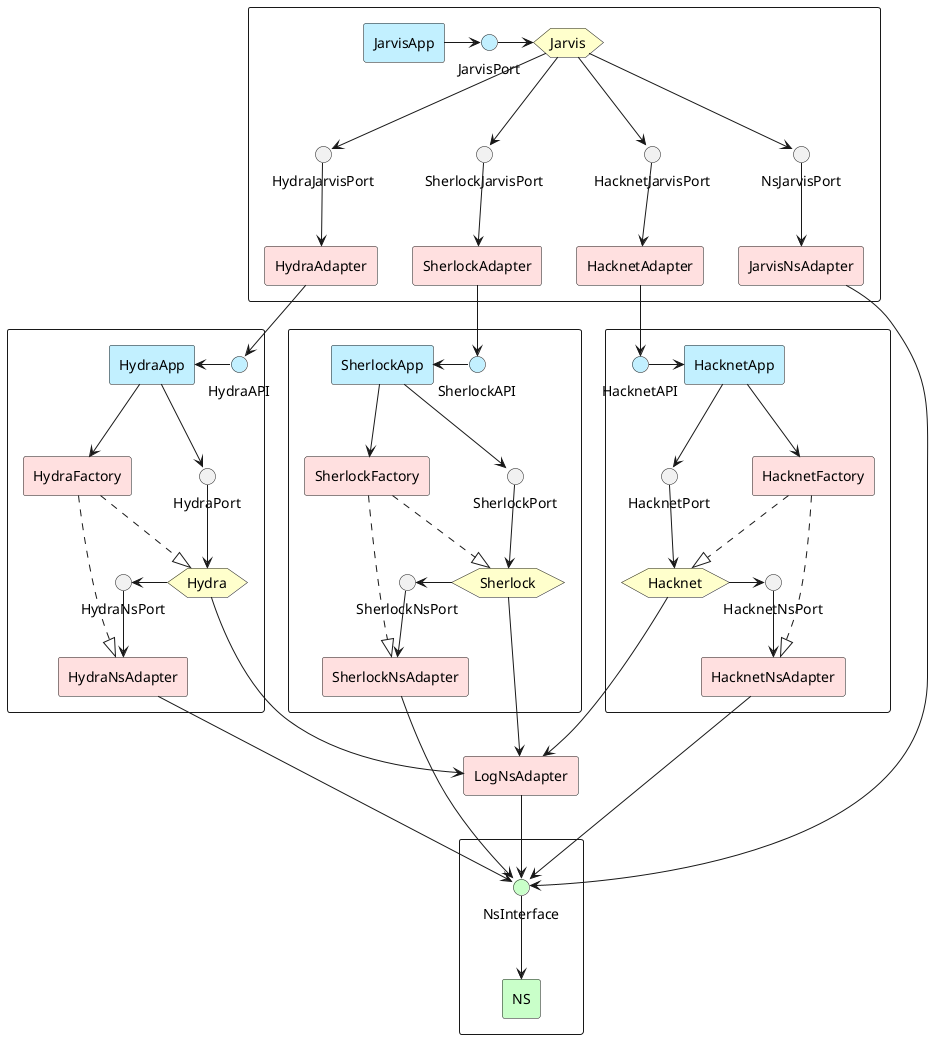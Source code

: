 @startuml
skinparam componentStyle rectangle

rectangle {
    hexagon Jarvis #Business

    component JarvisApp #Application
    interface JarvisPort #Application

    interface HydraJarvisPort
    component HydraAdapter #Implementation

    interface SherlockJarvisPort
    component SherlockAdapter #Implementation

    interface HacknetJarvisPort
    component HacknetAdapter #Implementation

    interface NsJarvisPort
    component JarvisNsAdapter #Implementation
}

rectangle {
    component HydraApp #Application
    interface HydraAPI #Application

    hexagon Hydra #Business
    interface HydraPort

    interface HydraNsPort
    component HydraNsAdapter #Implementation

    component HydraFactory #Implementation
}

rectangle {
    component SherlockApp #Application
    interface SherlockAPI #Application

    hexagon Sherlock #Business
    interface SherlockPort

    interface SherlockNsPort
    component SherlockNsAdapter #Implementation

    component SherlockFactory #Implementation
}

rectangle {
    component HacknetApp #Application
    interface HacknetAPI #Application

    hexagon Hacknet #Business
    interface HacknetPort

    interface HacknetNsPort
    component HacknetNsAdapter #Implementation

    component HacknetFactory #Implementation
}

component LogNsAdapter #Implementation

rectangle {
    interface NsInterface #Technology
    component NS #Technology
}

'Jarvis
    ' Application
    JarvisApp -r-> JarvisPort

    'Adapters
    JarvisPort -r-> Jarvis
    Jarvis --> HydraJarvisPort
    HydraJarvisPort --> HydraAdapter
    Jarvis --> HacknetJarvisPort
    HacknetJarvisPort --> HacknetAdapter
    Jarvis --> SherlockJarvisPort
    SherlockJarvisPort --> SherlockAdapter
    Jarvis --> NsJarvisPort
    NsJarvisPort --> JarvisNsAdapter

' Hydra
    HydraAPI -l-> HydraApp
    HydraApp --> HydraFactory
    HydraApp --> HydraPort
    HydraPort --> Hydra
    Hydra -r-> HydraNsPort
    HydraNsPort --> HydraNsAdapter
    Hydra ---> LogNsAdapter
    HydraFactory ..|> HydraNsAdapter
    HydraFactory ..|> Hydra

' Sherlock
    SherlockAPI -l-> SherlockApp
    SherlockApp --> SherlockFactory
    SherlockApp --> SherlockPort
    SherlockPort --> Sherlock
    Sherlock -r-> SherlockNsPort
    SherlockNsPort --> SherlockNsAdapter
    Sherlock ---> LogNsAdapter
    SherlockFactory ..|> SherlockNsAdapter
    SherlockFactory ..|> Sherlock

' Hacknet
    HacknetAPI -r-> HacknetApp
    HacknetApp --> HacknetFactory
    HacknetApp --> HacknetPort
    HacknetPort --> Hacknet
    Hacknet -r-> HacknetNsPort
    HacknetNsPort --> HacknetNsAdapter
    Hacknet ---> LogNsAdapter
    HacknetFactory ..|> HacknetNsAdapter
    HacknetFactory ..|> Hacknet

' NS
    LogNsAdapter --> NsInterface
    NsInterface --> NS

' Integration
    ' Jarvis to modules
    HacknetAdapter --> HacknetAPI
    SherlockAdapter --> SherlockAPI
    HydraAdapter --> HydraAPI

    ' Modules to NS
    SherlockNsAdapter --> NsInterface
    HydraNsAdapter --> NsInterface
    HacknetNsAdapter --> NsInterface
    JarvisNsAdapter --> NsInterface

@enduml